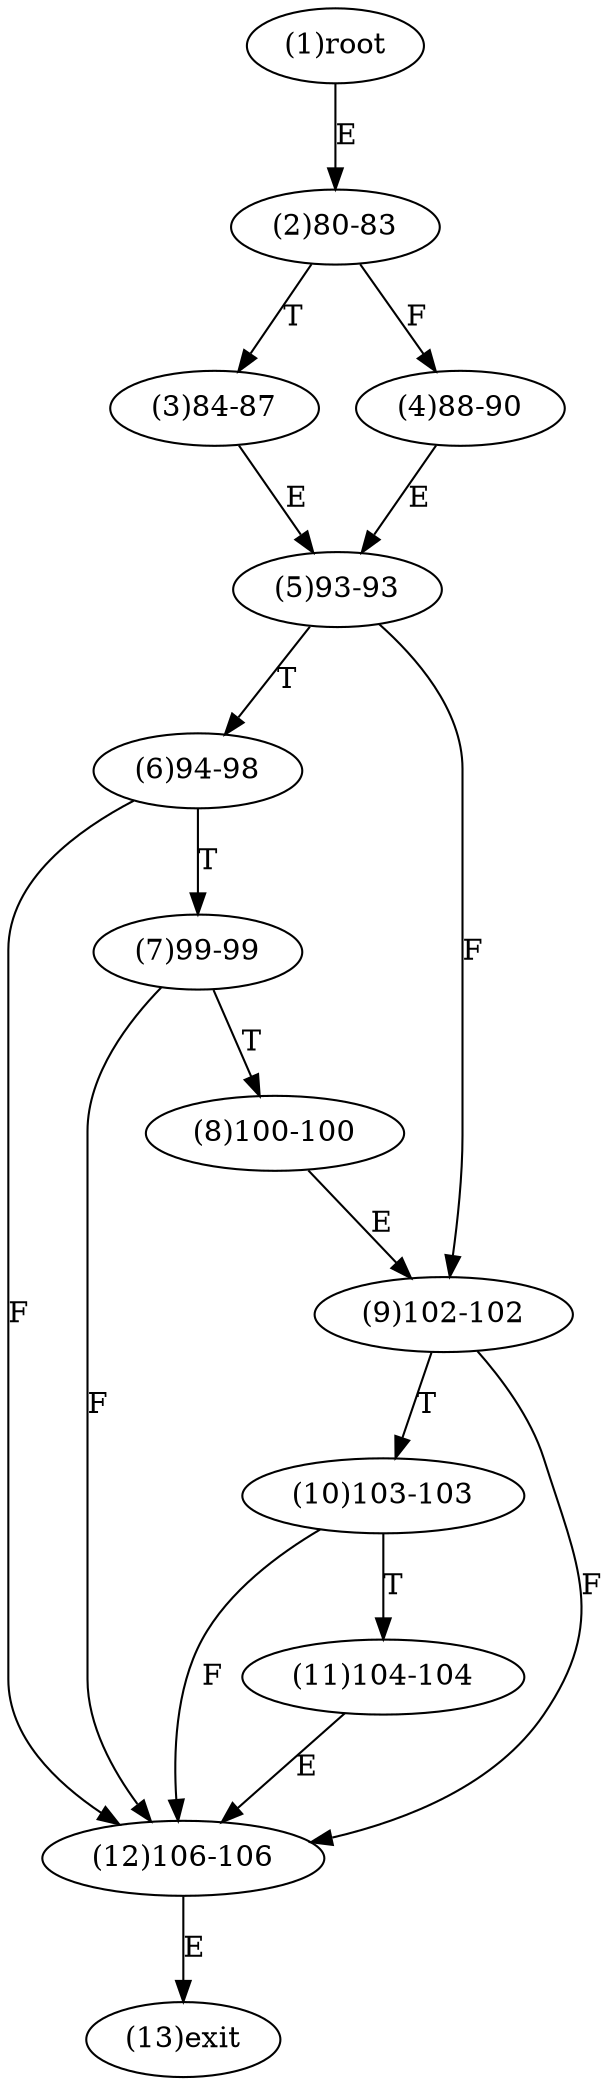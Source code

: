 digraph "" { 
1[ label="(1)root"];
2[ label="(2)80-83"];
3[ label="(3)84-87"];
4[ label="(4)88-90"];
5[ label="(5)93-93"];
6[ label="(6)94-98"];
7[ label="(7)99-99"];
8[ label="(8)100-100"];
9[ label="(9)102-102"];
10[ label="(10)103-103"];
11[ label="(11)104-104"];
12[ label="(12)106-106"];
13[ label="(13)exit"];
1->2[ label="E"];
2->4[ label="F"];
2->3[ label="T"];
3->5[ label="E"];
4->5[ label="E"];
5->9[ label="F"];
5->6[ label="T"];
6->12[ label="F"];
6->7[ label="T"];
7->12[ label="F"];
7->8[ label="T"];
8->9[ label="E"];
9->12[ label="F"];
9->10[ label="T"];
10->12[ label="F"];
10->11[ label="T"];
11->12[ label="E"];
12->13[ label="E"];
}